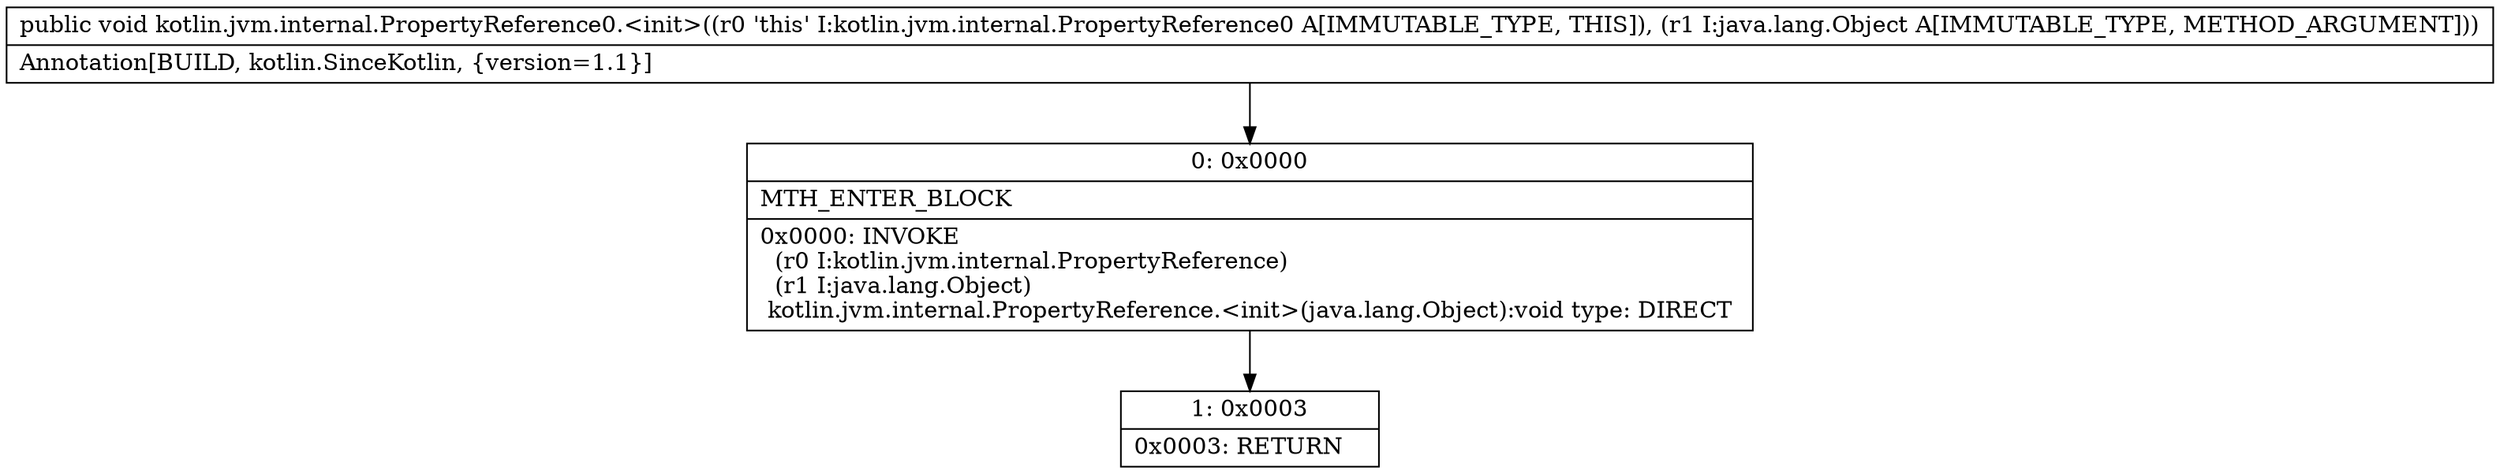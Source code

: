 digraph "CFG forkotlin.jvm.internal.PropertyReference0.\<init\>(Ljava\/lang\/Object;)V" {
Node_0 [shape=record,label="{0\:\ 0x0000|MTH_ENTER_BLOCK\l|0x0000: INVOKE  \l  (r0 I:kotlin.jvm.internal.PropertyReference)\l  (r1 I:java.lang.Object)\l kotlin.jvm.internal.PropertyReference.\<init\>(java.lang.Object):void type: DIRECT \l}"];
Node_1 [shape=record,label="{1\:\ 0x0003|0x0003: RETURN   \l}"];
MethodNode[shape=record,label="{public void kotlin.jvm.internal.PropertyReference0.\<init\>((r0 'this' I:kotlin.jvm.internal.PropertyReference0 A[IMMUTABLE_TYPE, THIS]), (r1 I:java.lang.Object A[IMMUTABLE_TYPE, METHOD_ARGUMENT]))  | Annotation[BUILD, kotlin.SinceKotlin, \{version=1.1\}]\l}"];
MethodNode -> Node_0;
Node_0 -> Node_1;
}

